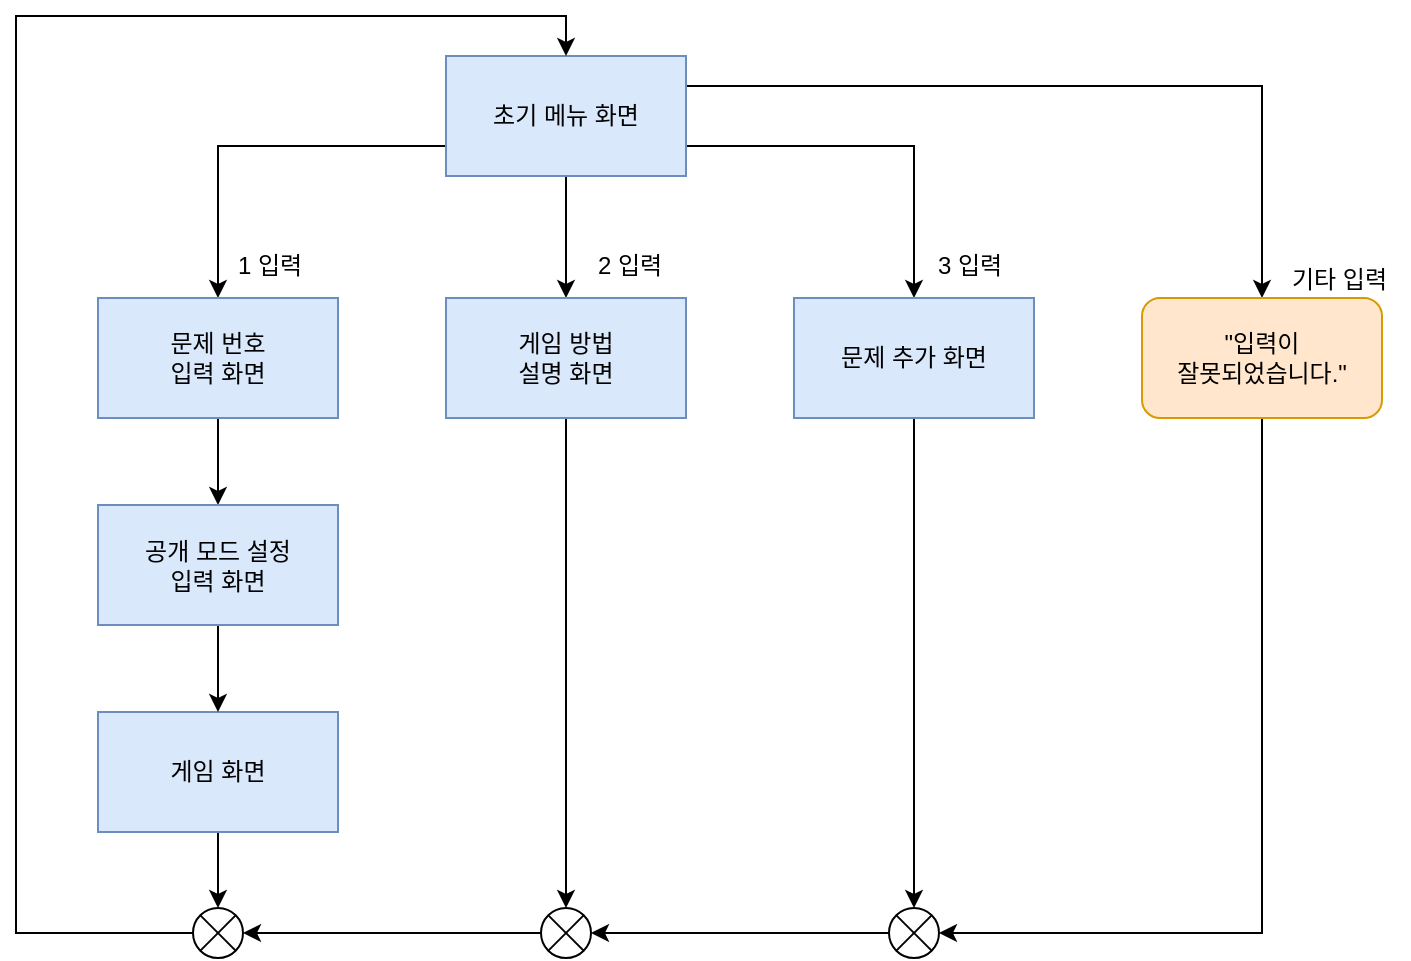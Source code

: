 <mxfile version="12.2.6" type="device" pages="1"><diagram id="RO_iJPGzJp3Kr4men4MN" name="Page-1"><mxGraphModel dx="1408" dy="731" grid="0" gridSize="10" guides="1" tooltips="1" connect="1" arrows="1" fold="1" page="1" pageScale="1" pageWidth="827" pageHeight="1169" math="0" shadow="0"><root><mxCell id="0"/><mxCell id="1" parent="0"/><mxCell id="2-lZ0AC5tEBVDOlB6Vr9-4" style="edgeStyle=orthogonalEdgeStyle;rounded=0;orthogonalLoop=1;jettySize=auto;html=1;exitX=0.5;exitY=1;exitDx=0;exitDy=0;entryX=0.5;entryY=0;entryDx=0;entryDy=0;" parent="1" source="Wd5dt5GqtwxOEWikpyPH-1" target="Wd5dt5GqtwxOEWikpyPH-39" edge="1"><mxGeometry relative="1" as="geometry"/></mxCell><mxCell id="2-lZ0AC5tEBVDOlB6Vr9-5" style="edgeStyle=orthogonalEdgeStyle;rounded=0;orthogonalLoop=1;jettySize=auto;html=1;exitX=0;exitY=0.75;exitDx=0;exitDy=0;entryX=0.5;entryY=0;entryDx=0;entryDy=0;" parent="1" source="Wd5dt5GqtwxOEWikpyPH-1" target="Wd5dt5GqtwxOEWikpyPH-2" edge="1"><mxGeometry relative="1" as="geometry"/></mxCell><mxCell id="2-lZ0AC5tEBVDOlB6Vr9-6" style="edgeStyle=orthogonalEdgeStyle;rounded=0;orthogonalLoop=1;jettySize=auto;html=1;exitX=1;exitY=0.75;exitDx=0;exitDy=0;" parent="1" source="Wd5dt5GqtwxOEWikpyPH-1" target="Wd5dt5GqtwxOEWikpyPH-52" edge="1"><mxGeometry relative="1" as="geometry"/></mxCell><mxCell id="2-lZ0AC5tEBVDOlB6Vr9-7" style="edgeStyle=orthogonalEdgeStyle;rounded=0;orthogonalLoop=1;jettySize=auto;html=1;exitX=1;exitY=0.25;exitDx=0;exitDy=0;entryX=0.5;entryY=0;entryDx=0;entryDy=0;" parent="1" source="Wd5dt5GqtwxOEWikpyPH-1" target="Wd5dt5GqtwxOEWikpyPH-92" edge="1"><mxGeometry relative="1" as="geometry"/></mxCell><mxCell id="Wd5dt5GqtwxOEWikpyPH-1" value="초기 메뉴 화면" style="rounded=0;whiteSpace=wrap;html=1;fillColor=#dae8fc;strokeColor=#6c8ebf;" parent="1" vertex="1"><mxGeometry x="289" y="62" width="120" height="60" as="geometry"/></mxCell><mxCell id="2-lZ0AC5tEBVDOlB6Vr9-8" style="edgeStyle=orthogonalEdgeStyle;rounded=0;orthogonalLoop=1;jettySize=auto;html=1;exitX=0.5;exitY=1;exitDx=0;exitDy=0;" parent="1" source="Wd5dt5GqtwxOEWikpyPH-2" target="2-lZ0AC5tEBVDOlB6Vr9-1" edge="1"><mxGeometry relative="1" as="geometry"/></mxCell><mxCell id="Wd5dt5GqtwxOEWikpyPH-2" value="문제 번호&lt;br&gt;입력 화면" style="rounded=0;whiteSpace=wrap;html=1;fillColor=#dae8fc;strokeColor=#6c8ebf;" parent="1" vertex="1"><mxGeometry x="115" y="183" width="120" height="60" as="geometry"/></mxCell><mxCell id="Wd5dt5GqtwxOEWikpyPH-4" value="1 입력" style="text;html=1;resizable=0;points=[];autosize=1;align=left;verticalAlign=top;spacingTop=-4;" parent="1" vertex="1"><mxGeometry x="182.5" y="157" width="44" height="14" as="geometry"/></mxCell><mxCell id="2-lZ0AC5tEBVDOlB6Vr9-18" style="edgeStyle=orthogonalEdgeStyle;rounded=0;orthogonalLoop=1;jettySize=auto;html=1;exitX=0.5;exitY=1;exitDx=0;exitDy=0;entryX=0.5;entryY=0;entryDx=0;entryDy=0;entryPerimeter=0;" parent="1" source="Wd5dt5GqtwxOEWikpyPH-5" target="2-lZ0AC5tEBVDOlB6Vr9-11" edge="1"><mxGeometry relative="1" as="geometry"/></mxCell><mxCell id="Wd5dt5GqtwxOEWikpyPH-5" value="게임 화면" style="rounded=0;whiteSpace=wrap;html=1;fillColor=#dae8fc;strokeColor=#6c8ebf;" parent="1" vertex="1"><mxGeometry x="115" y="390" width="120" height="60" as="geometry"/></mxCell><mxCell id="2-lZ0AC5tEBVDOlB6Vr9-17" style="edgeStyle=orthogonalEdgeStyle;rounded=0;orthogonalLoop=1;jettySize=auto;html=1;exitX=0.5;exitY=1;exitDx=0;exitDy=0;entryX=0.5;entryY=0;entryDx=0;entryDy=0;entryPerimeter=0;" parent="1" source="Wd5dt5GqtwxOEWikpyPH-39" target="2-lZ0AC5tEBVDOlB6Vr9-13" edge="1"><mxGeometry relative="1" as="geometry"/></mxCell><mxCell id="Wd5dt5GqtwxOEWikpyPH-39" value="게임 방법&lt;br&gt;설명 화면" style="rounded=0;whiteSpace=wrap;html=1;fillColor=#dae8fc;strokeColor=#6c8ebf;" parent="1" vertex="1"><mxGeometry x="289" y="183" width="120" height="60" as="geometry"/></mxCell><mxCell id="Wd5dt5GqtwxOEWikpyPH-46" value="2 입력" style="text;html=1;resizable=0;points=[];autosize=1;align=left;verticalAlign=top;spacingTop=-4;" parent="1" vertex="1"><mxGeometry x="362.5" y="157" width="44" height="14" as="geometry"/></mxCell><mxCell id="2-lZ0AC5tEBVDOlB6Vr9-16" style="edgeStyle=orthogonalEdgeStyle;rounded=0;orthogonalLoop=1;jettySize=auto;html=1;exitX=0.5;exitY=1;exitDx=0;exitDy=0;entryX=0.5;entryY=0;entryDx=0;entryDy=0;entryPerimeter=0;" parent="1" source="Wd5dt5GqtwxOEWikpyPH-52" target="2-lZ0AC5tEBVDOlB6Vr9-12" edge="1"><mxGeometry relative="1" as="geometry"/></mxCell><mxCell id="Wd5dt5GqtwxOEWikpyPH-52" value="문제 추가 화면" style="rounded=0;whiteSpace=wrap;html=1;fillColor=#dae8fc;strokeColor=#6c8ebf;" parent="1" vertex="1"><mxGeometry x="463" y="183" width="120" height="60" as="geometry"/></mxCell><mxCell id="Wd5dt5GqtwxOEWikpyPH-78" value="3 입력" style="text;html=1;resizable=0;points=[];autosize=1;align=left;verticalAlign=top;spacingTop=-4;" parent="1" vertex="1"><mxGeometry x="532.5" y="157" width="44" height="14" as="geometry"/></mxCell><mxCell id="2-lZ0AC5tEBVDOlB6Vr9-20" style="edgeStyle=orthogonalEdgeStyle;rounded=0;orthogonalLoop=1;jettySize=auto;html=1;exitX=0.5;exitY=1;exitDx=0;exitDy=0;entryX=1;entryY=0.5;entryDx=0;entryDy=0;entryPerimeter=0;" parent="1" source="Wd5dt5GqtwxOEWikpyPH-92" target="2-lZ0AC5tEBVDOlB6Vr9-12" edge="1"><mxGeometry relative="1" as="geometry"/></mxCell><mxCell id="Wd5dt5GqtwxOEWikpyPH-92" value="&quot;입력이&lt;br&gt;잘못되었습니다.&quot;" style="rounded=1;whiteSpace=wrap;html=1;fillColor=#ffe6cc;align=center;strokeColor=#d79b00;" parent="1" vertex="1"><mxGeometry x="637" y="183" width="120" height="60" as="geometry"/></mxCell><mxCell id="Wd5dt5GqtwxOEWikpyPH-94" value="기타 입력" style="text;html=1;resizable=0;points=[];autosize=1;align=left;verticalAlign=top;spacingTop=-4;" parent="1" vertex="1"><mxGeometry x="709.5" y="164" width="61" height="14" as="geometry"/></mxCell><mxCell id="2-lZ0AC5tEBVDOlB6Vr9-9" style="edgeStyle=orthogonalEdgeStyle;rounded=0;orthogonalLoop=1;jettySize=auto;html=1;exitX=0.5;exitY=1;exitDx=0;exitDy=0;" parent="1" source="2-lZ0AC5tEBVDOlB6Vr9-1" target="Wd5dt5GqtwxOEWikpyPH-5" edge="1"><mxGeometry relative="1" as="geometry"/></mxCell><mxCell id="2-lZ0AC5tEBVDOlB6Vr9-1" value="공개 모드 설정&lt;br&gt;입력 화면" style="rounded=0;whiteSpace=wrap;html=1;fillColor=#dae8fc;strokeColor=#6c8ebf;" parent="1" vertex="1"><mxGeometry x="115" y="286.5" width="120" height="60" as="geometry"/></mxCell><mxCell id="2-lZ0AC5tEBVDOlB6Vr9-19" style="edgeStyle=orthogonalEdgeStyle;rounded=0;orthogonalLoop=1;jettySize=auto;html=1;exitX=0;exitY=0.5;exitDx=0;exitDy=0;exitPerimeter=0;entryX=0.5;entryY=0;entryDx=0;entryDy=0;" parent="1" source="2-lZ0AC5tEBVDOlB6Vr9-11" target="Wd5dt5GqtwxOEWikpyPH-1" edge="1"><mxGeometry relative="1" as="geometry"><Array as="points"><mxPoint x="74" y="501"/><mxPoint x="74" y="42"/><mxPoint x="349" y="42"/></Array></mxGeometry></mxCell><mxCell id="2-lZ0AC5tEBVDOlB6Vr9-11" value="" style="verticalLabelPosition=bottom;verticalAlign=top;html=1;shape=mxgraph.flowchart.or;" parent="1" vertex="1"><mxGeometry x="162.5" y="488" width="25" height="25" as="geometry"/></mxCell><mxCell id="2-lZ0AC5tEBVDOlB6Vr9-21" style="edgeStyle=orthogonalEdgeStyle;rounded=0;orthogonalLoop=1;jettySize=auto;html=1;exitX=0;exitY=0.5;exitDx=0;exitDy=0;exitPerimeter=0;entryX=1;entryY=0.5;entryDx=0;entryDy=0;entryPerimeter=0;" parent="1" source="2-lZ0AC5tEBVDOlB6Vr9-12" target="2-lZ0AC5tEBVDOlB6Vr9-13" edge="1"><mxGeometry relative="1" as="geometry"/></mxCell><mxCell id="2-lZ0AC5tEBVDOlB6Vr9-12" value="" style="verticalLabelPosition=bottom;verticalAlign=top;html=1;shape=mxgraph.flowchart.or;" parent="1" vertex="1"><mxGeometry x="510.5" y="488" width="25" height="25" as="geometry"/></mxCell><mxCell id="2-lZ0AC5tEBVDOlB6Vr9-22" style="edgeStyle=orthogonalEdgeStyle;rounded=0;orthogonalLoop=1;jettySize=auto;html=1;exitX=0;exitY=0.5;exitDx=0;exitDy=0;exitPerimeter=0;entryX=1;entryY=0.5;entryDx=0;entryDy=0;entryPerimeter=0;" parent="1" source="2-lZ0AC5tEBVDOlB6Vr9-13" target="2-lZ0AC5tEBVDOlB6Vr9-11" edge="1"><mxGeometry relative="1" as="geometry"/></mxCell><mxCell id="2-lZ0AC5tEBVDOlB6Vr9-13" value="" style="verticalLabelPosition=bottom;verticalAlign=top;html=1;shape=mxgraph.flowchart.or;" parent="1" vertex="1"><mxGeometry x="336.5" y="488" width="25" height="25" as="geometry"/></mxCell></root></mxGraphModel></diagram></mxfile>
